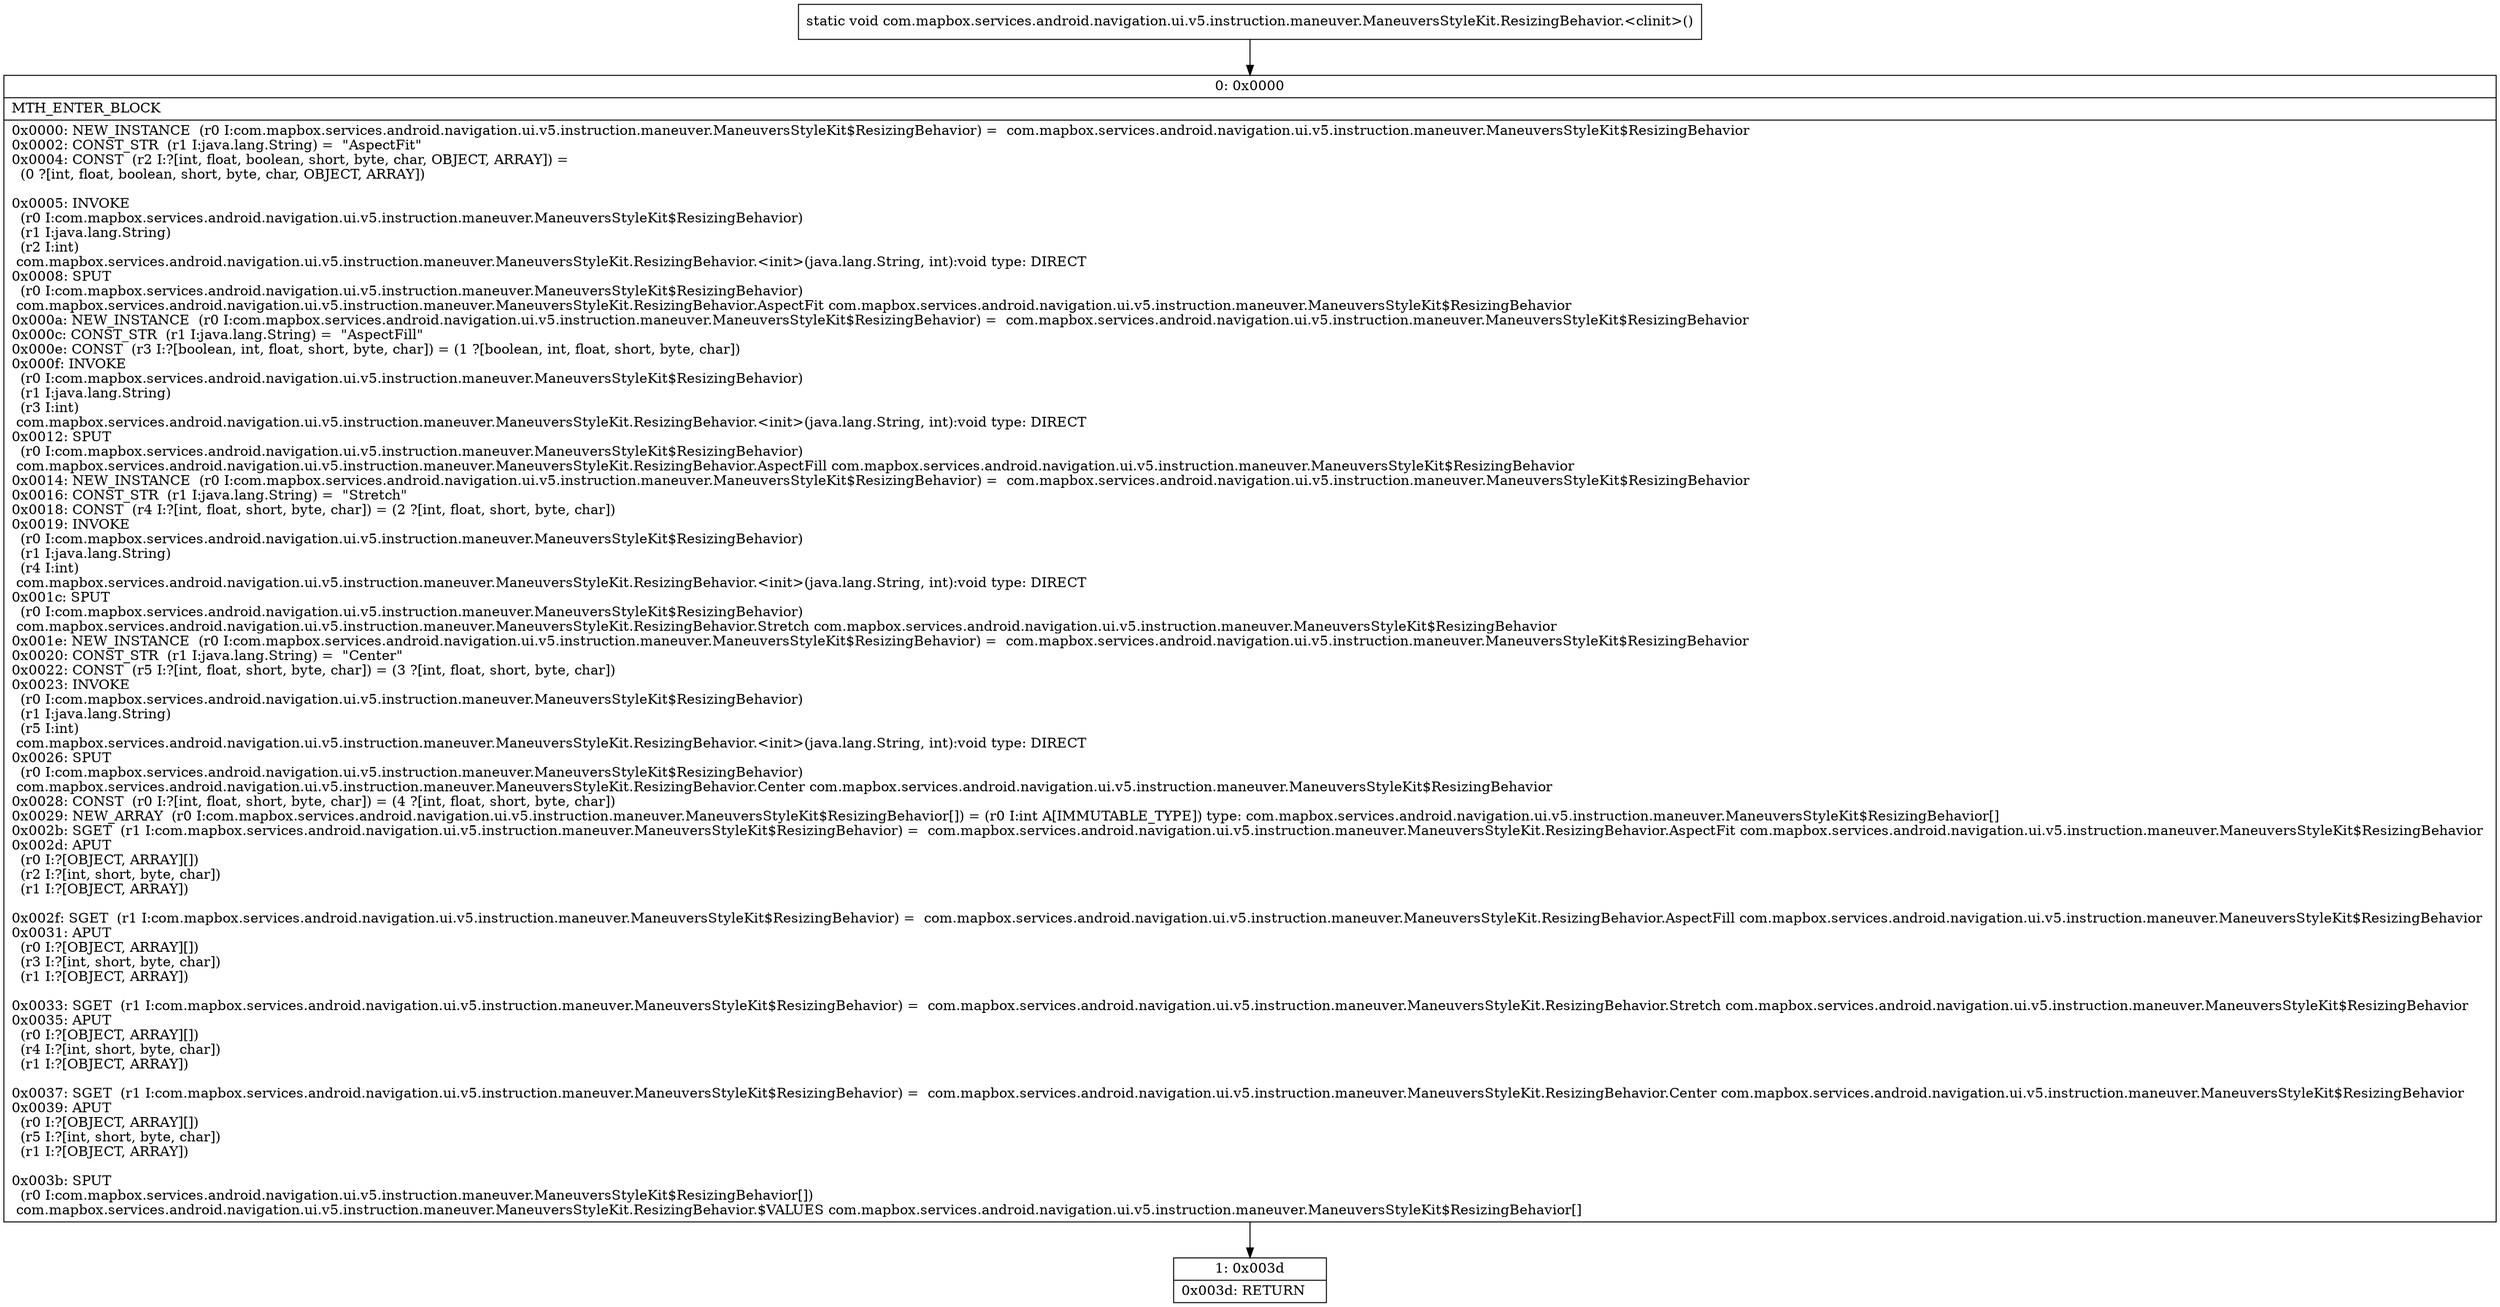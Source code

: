 digraph "CFG forcom.mapbox.services.android.navigation.ui.v5.instruction.maneuver.ManeuversStyleKit.ResizingBehavior.\<clinit\>()V" {
Node_0 [shape=record,label="{0\:\ 0x0000|MTH_ENTER_BLOCK\l|0x0000: NEW_INSTANCE  (r0 I:com.mapbox.services.android.navigation.ui.v5.instruction.maneuver.ManeuversStyleKit$ResizingBehavior) =  com.mapbox.services.android.navigation.ui.v5.instruction.maneuver.ManeuversStyleKit$ResizingBehavior \l0x0002: CONST_STR  (r1 I:java.lang.String) =  \"AspectFit\" \l0x0004: CONST  (r2 I:?[int, float, boolean, short, byte, char, OBJECT, ARRAY]) = \l  (0 ?[int, float, boolean, short, byte, char, OBJECT, ARRAY])\l \l0x0005: INVOKE  \l  (r0 I:com.mapbox.services.android.navigation.ui.v5.instruction.maneuver.ManeuversStyleKit$ResizingBehavior)\l  (r1 I:java.lang.String)\l  (r2 I:int)\l com.mapbox.services.android.navigation.ui.v5.instruction.maneuver.ManeuversStyleKit.ResizingBehavior.\<init\>(java.lang.String, int):void type: DIRECT \l0x0008: SPUT  \l  (r0 I:com.mapbox.services.android.navigation.ui.v5.instruction.maneuver.ManeuversStyleKit$ResizingBehavior)\l com.mapbox.services.android.navigation.ui.v5.instruction.maneuver.ManeuversStyleKit.ResizingBehavior.AspectFit com.mapbox.services.android.navigation.ui.v5.instruction.maneuver.ManeuversStyleKit$ResizingBehavior \l0x000a: NEW_INSTANCE  (r0 I:com.mapbox.services.android.navigation.ui.v5.instruction.maneuver.ManeuversStyleKit$ResizingBehavior) =  com.mapbox.services.android.navigation.ui.v5.instruction.maneuver.ManeuversStyleKit$ResizingBehavior \l0x000c: CONST_STR  (r1 I:java.lang.String) =  \"AspectFill\" \l0x000e: CONST  (r3 I:?[boolean, int, float, short, byte, char]) = (1 ?[boolean, int, float, short, byte, char]) \l0x000f: INVOKE  \l  (r0 I:com.mapbox.services.android.navigation.ui.v5.instruction.maneuver.ManeuversStyleKit$ResizingBehavior)\l  (r1 I:java.lang.String)\l  (r3 I:int)\l com.mapbox.services.android.navigation.ui.v5.instruction.maneuver.ManeuversStyleKit.ResizingBehavior.\<init\>(java.lang.String, int):void type: DIRECT \l0x0012: SPUT  \l  (r0 I:com.mapbox.services.android.navigation.ui.v5.instruction.maneuver.ManeuversStyleKit$ResizingBehavior)\l com.mapbox.services.android.navigation.ui.v5.instruction.maneuver.ManeuversStyleKit.ResizingBehavior.AspectFill com.mapbox.services.android.navigation.ui.v5.instruction.maneuver.ManeuversStyleKit$ResizingBehavior \l0x0014: NEW_INSTANCE  (r0 I:com.mapbox.services.android.navigation.ui.v5.instruction.maneuver.ManeuversStyleKit$ResizingBehavior) =  com.mapbox.services.android.navigation.ui.v5.instruction.maneuver.ManeuversStyleKit$ResizingBehavior \l0x0016: CONST_STR  (r1 I:java.lang.String) =  \"Stretch\" \l0x0018: CONST  (r4 I:?[int, float, short, byte, char]) = (2 ?[int, float, short, byte, char]) \l0x0019: INVOKE  \l  (r0 I:com.mapbox.services.android.navigation.ui.v5.instruction.maneuver.ManeuversStyleKit$ResizingBehavior)\l  (r1 I:java.lang.String)\l  (r4 I:int)\l com.mapbox.services.android.navigation.ui.v5.instruction.maneuver.ManeuversStyleKit.ResizingBehavior.\<init\>(java.lang.String, int):void type: DIRECT \l0x001c: SPUT  \l  (r0 I:com.mapbox.services.android.navigation.ui.v5.instruction.maneuver.ManeuversStyleKit$ResizingBehavior)\l com.mapbox.services.android.navigation.ui.v5.instruction.maneuver.ManeuversStyleKit.ResizingBehavior.Stretch com.mapbox.services.android.navigation.ui.v5.instruction.maneuver.ManeuversStyleKit$ResizingBehavior \l0x001e: NEW_INSTANCE  (r0 I:com.mapbox.services.android.navigation.ui.v5.instruction.maneuver.ManeuversStyleKit$ResizingBehavior) =  com.mapbox.services.android.navigation.ui.v5.instruction.maneuver.ManeuversStyleKit$ResizingBehavior \l0x0020: CONST_STR  (r1 I:java.lang.String) =  \"Center\" \l0x0022: CONST  (r5 I:?[int, float, short, byte, char]) = (3 ?[int, float, short, byte, char]) \l0x0023: INVOKE  \l  (r0 I:com.mapbox.services.android.navigation.ui.v5.instruction.maneuver.ManeuversStyleKit$ResizingBehavior)\l  (r1 I:java.lang.String)\l  (r5 I:int)\l com.mapbox.services.android.navigation.ui.v5.instruction.maneuver.ManeuversStyleKit.ResizingBehavior.\<init\>(java.lang.String, int):void type: DIRECT \l0x0026: SPUT  \l  (r0 I:com.mapbox.services.android.navigation.ui.v5.instruction.maneuver.ManeuversStyleKit$ResizingBehavior)\l com.mapbox.services.android.navigation.ui.v5.instruction.maneuver.ManeuversStyleKit.ResizingBehavior.Center com.mapbox.services.android.navigation.ui.v5.instruction.maneuver.ManeuversStyleKit$ResizingBehavior \l0x0028: CONST  (r0 I:?[int, float, short, byte, char]) = (4 ?[int, float, short, byte, char]) \l0x0029: NEW_ARRAY  (r0 I:com.mapbox.services.android.navigation.ui.v5.instruction.maneuver.ManeuversStyleKit$ResizingBehavior[]) = (r0 I:int A[IMMUTABLE_TYPE]) type: com.mapbox.services.android.navigation.ui.v5.instruction.maneuver.ManeuversStyleKit$ResizingBehavior[] \l0x002b: SGET  (r1 I:com.mapbox.services.android.navigation.ui.v5.instruction.maneuver.ManeuversStyleKit$ResizingBehavior) =  com.mapbox.services.android.navigation.ui.v5.instruction.maneuver.ManeuversStyleKit.ResizingBehavior.AspectFit com.mapbox.services.android.navigation.ui.v5.instruction.maneuver.ManeuversStyleKit$ResizingBehavior \l0x002d: APUT  \l  (r0 I:?[OBJECT, ARRAY][])\l  (r2 I:?[int, short, byte, char])\l  (r1 I:?[OBJECT, ARRAY])\l \l0x002f: SGET  (r1 I:com.mapbox.services.android.navigation.ui.v5.instruction.maneuver.ManeuversStyleKit$ResizingBehavior) =  com.mapbox.services.android.navigation.ui.v5.instruction.maneuver.ManeuversStyleKit.ResizingBehavior.AspectFill com.mapbox.services.android.navigation.ui.v5.instruction.maneuver.ManeuversStyleKit$ResizingBehavior \l0x0031: APUT  \l  (r0 I:?[OBJECT, ARRAY][])\l  (r3 I:?[int, short, byte, char])\l  (r1 I:?[OBJECT, ARRAY])\l \l0x0033: SGET  (r1 I:com.mapbox.services.android.navigation.ui.v5.instruction.maneuver.ManeuversStyleKit$ResizingBehavior) =  com.mapbox.services.android.navigation.ui.v5.instruction.maneuver.ManeuversStyleKit.ResizingBehavior.Stretch com.mapbox.services.android.navigation.ui.v5.instruction.maneuver.ManeuversStyleKit$ResizingBehavior \l0x0035: APUT  \l  (r0 I:?[OBJECT, ARRAY][])\l  (r4 I:?[int, short, byte, char])\l  (r1 I:?[OBJECT, ARRAY])\l \l0x0037: SGET  (r1 I:com.mapbox.services.android.navigation.ui.v5.instruction.maneuver.ManeuversStyleKit$ResizingBehavior) =  com.mapbox.services.android.navigation.ui.v5.instruction.maneuver.ManeuversStyleKit.ResizingBehavior.Center com.mapbox.services.android.navigation.ui.v5.instruction.maneuver.ManeuversStyleKit$ResizingBehavior \l0x0039: APUT  \l  (r0 I:?[OBJECT, ARRAY][])\l  (r5 I:?[int, short, byte, char])\l  (r1 I:?[OBJECT, ARRAY])\l \l0x003b: SPUT  \l  (r0 I:com.mapbox.services.android.navigation.ui.v5.instruction.maneuver.ManeuversStyleKit$ResizingBehavior[])\l com.mapbox.services.android.navigation.ui.v5.instruction.maneuver.ManeuversStyleKit.ResizingBehavior.$VALUES com.mapbox.services.android.navigation.ui.v5.instruction.maneuver.ManeuversStyleKit$ResizingBehavior[] \l}"];
Node_1 [shape=record,label="{1\:\ 0x003d|0x003d: RETURN   \l}"];
MethodNode[shape=record,label="{static void com.mapbox.services.android.navigation.ui.v5.instruction.maneuver.ManeuversStyleKit.ResizingBehavior.\<clinit\>() }"];
MethodNode -> Node_0;
Node_0 -> Node_1;
}

